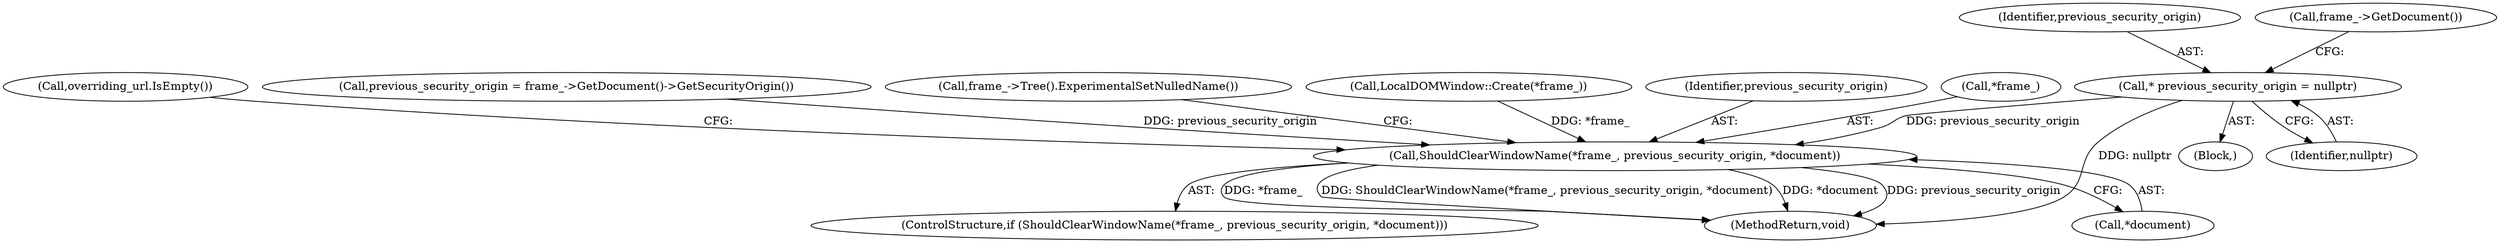 digraph "0_Chrome_108147dfd1ea159fd3632ef92ccc4ab8952980c7_4@pointer" {
"1000125" [label="(Call,* previous_security_origin = nullptr)"];
"1000167" [label="(Call,ShouldClearWindowName(*frame_, previous_security_origin, *document))"];
"1000167" [label="(Call,ShouldClearWindowName(*frame_, previous_security_origin, *document))"];
"1000166" [label="(ControlStructure,if (ShouldClearWindowName(*frame_, previous_security_origin, *document)))"];
"1000177" [label="(Call,overriding_url.IsEmpty())"];
"1000131" [label="(Call,previous_security_origin = frame_->GetDocument()->GetSecurityOrigin())"];
"1000126" [label="(Identifier,previous_security_origin)"];
"1000174" [label="(Call,frame_->Tree().ExperimentalSetNulledName())"];
"1000239" [label="(MethodReturn,void)"];
"1000129" [label="(Call,frame_->GetDocument())"];
"1000109" [label="(Block,)"];
"1000139" [label="(Call,LocalDOMWindow::Create(*frame_))"];
"1000125" [label="(Call,* previous_security_origin = nullptr)"];
"1000170" [label="(Identifier,previous_security_origin)"];
"1000168" [label="(Call,*frame_)"];
"1000171" [label="(Call,*document)"];
"1000127" [label="(Identifier,nullptr)"];
"1000125" -> "1000109"  [label="AST: "];
"1000125" -> "1000127"  [label="CFG: "];
"1000126" -> "1000125"  [label="AST: "];
"1000127" -> "1000125"  [label="AST: "];
"1000129" -> "1000125"  [label="CFG: "];
"1000125" -> "1000239"  [label="DDG: nullptr"];
"1000125" -> "1000167"  [label="DDG: previous_security_origin"];
"1000167" -> "1000166"  [label="AST: "];
"1000167" -> "1000171"  [label="CFG: "];
"1000168" -> "1000167"  [label="AST: "];
"1000170" -> "1000167"  [label="AST: "];
"1000171" -> "1000167"  [label="AST: "];
"1000174" -> "1000167"  [label="CFG: "];
"1000177" -> "1000167"  [label="CFG: "];
"1000167" -> "1000239"  [label="DDG: *frame_"];
"1000167" -> "1000239"  [label="DDG: ShouldClearWindowName(*frame_, previous_security_origin, *document)"];
"1000167" -> "1000239"  [label="DDG: *document"];
"1000167" -> "1000239"  [label="DDG: previous_security_origin"];
"1000139" -> "1000167"  [label="DDG: *frame_"];
"1000131" -> "1000167"  [label="DDG: previous_security_origin"];
}
